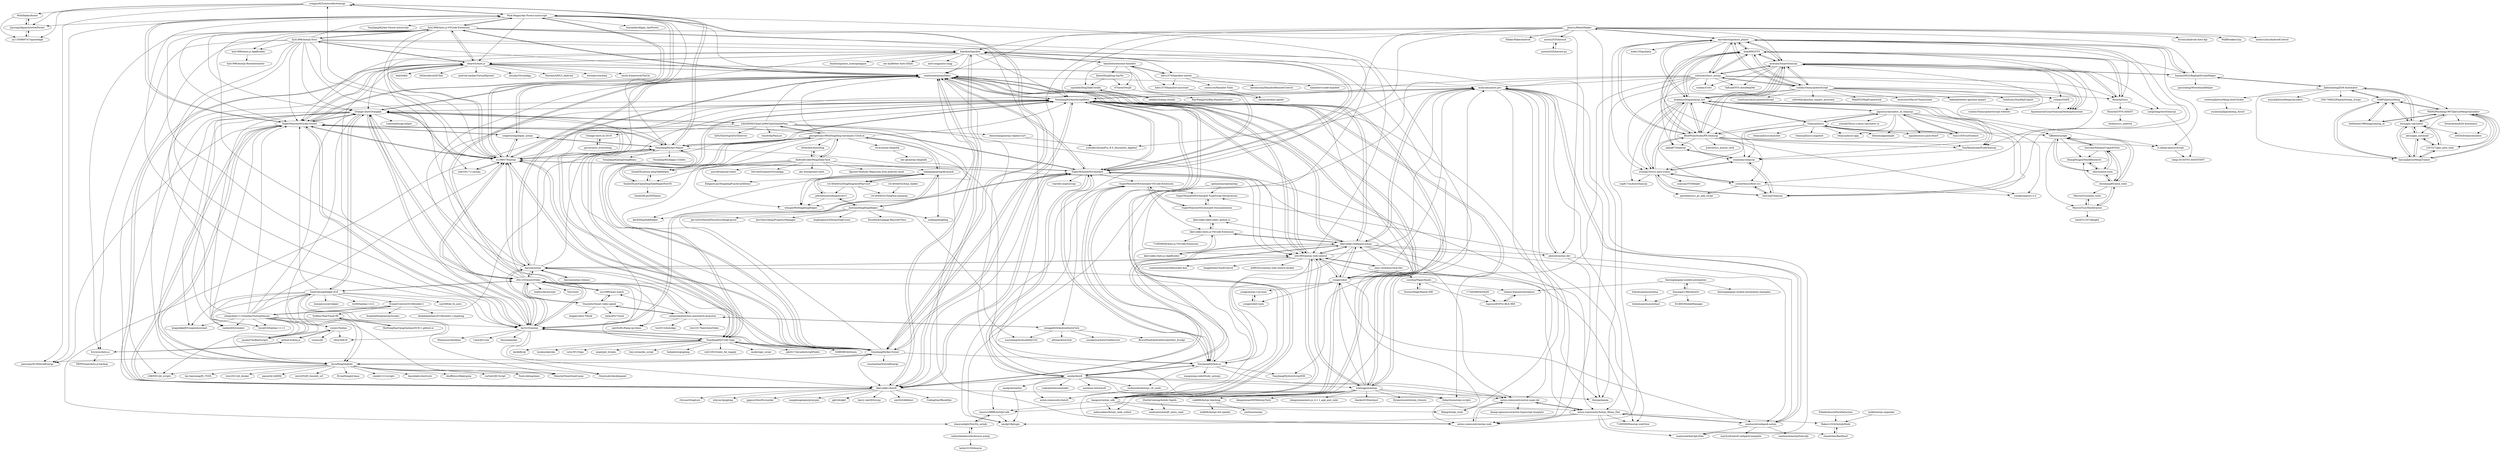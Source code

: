 digraph G {
"WithHades/forest" -> "Joysing/AlipayAutoGetForest"
"WithHades/forest" -> "yy1193889747/xposedapk"
"YJBeetle/unnpk" -> "binronn/NeteaseUnpackTools"
"YJBeetle/unnpk" -> "zhouhang95/neox_tools"
"YJBeetle/unnpk" -> "xforce/neox-tools"
"YJBeetle/unnpk" -> "ZhangFengze/NeoXResearch"
"YJBeetle/unnpk" -> "MarcosVLl2/NeoXtractor"
"hyb1996/AutoJs-Docs" -> "hyb1996/Auto.js-VSCode-Extension"
"hyb1996/AutoJs-Docs" -> "clearw5/Auto.js"
"hyb1996/AutoJs-Docs" -> "snailuncle/autojsDemo"
"hyb1996/AutoJs-Docs" -> "SuperMonster003/Ant-Forest"
"hyb1996/AutoJs-Docs" -> "hyb1996/Auto.js-ApkBuilder"
"hyb1996/AutoJs-Docs" -> "Orange-shirt/OrangeJs"
"hyb1996/AutoJs-Docs" -> "bjc5233/autojs"
"hyb1996/AutoJs-Docs" -> "e1399579/autojs"
"hyb1996/AutoJs-Docs" -> "zrk1993/autojs-web-control"
"hyb1996/AutoJs-Docs" -> "kkevsekk1/AutoX"
"hyb1996/AutoJs-Docs" -> "Ericwyn/Auto.js"
"hyb1996/AutoJs-Docs" -> "start201711/autojs"
"hyb1996/AutoJs-Docs" -> "JavisPeng/taojinbi"
"hyb1996/AutoJs-Docs" -> "Nick-Hopps/Ant-Forest-autoscript"
"hyb1996/AutoJs-Docs" -> "hamibot/hamibot"
"1414044032/DingDingAutoPlayCard" -> "chenqingspring/dd-punch"
"1414044032/DingDingAutoPlayCard" -> "pMotato/autodingserverv1"
"1414044032/DingDingAutoPlayCard" -> "whisper90/DingDingHelper"
"1414044032/DingDingAutoPlayCard" -> "1414044032/TengXun-jianquan"
"anywhere2go/auto_player" -> "lisai9093/YYS"
"anywhere2go/auto_player" -> "aicezam/SmartOnmyoji"
"anywhere2go/auto_player" -> "AcademicDog/onmyoji_bot"
"anywhere2go/auto_player" -> "BluePlumStudio/FK-Onmyoji"
"anywhere2go/auto_player" -> "hanmin0822/RaphaelScriptHelper"
"anywhere2go/auto_player" -> "ystyle/tensorflow-yys"
"anywhere2go/auto_player" -> "RicardaY/yys"
"anywhere2go/auto_player" -> "zzliux/assttyys_autojs"
"anywhere2go/auto_player" -> "Jinnrry/RobotHelper"
"anywhere2go/auto_player" -> "xwang233/yys-auto-yuhun"
"anywhere2go/auto_player" -> "luoy2/pyOnmyoji"
"anywhere2go/auto_player" -> "runhey/OnmyojiAutoScript"
"anywhere2go/auto_player" -> "bode135/pydamo" ["e"=1]
"anywhere2go/auto_player" -> "li-zheng-hao/yysScript"
"anywhere2go/auto_player" -> "TinyHandsome/FxxkOnmyoji"
"e1399579/autojs" -> "Nick-Hopps/Ant-Forest-autoscript"
"e1399579/autojs" -> "bjc5233/autojs"
"e1399579/autojs" -> "SuperMonster003/Ant-Forest"
"e1399579/autojs" -> "TonyJiangWJ/Ant-Forest"
"e1399579/autojs" -> "snailuncle/autojsDemo"
"e1399579/autojs" -> "start201711/autojs"
"e1399579/autojs" -> "Orange-shirt/OrangeJs"
"e1399579/autojs" -> "TonyJiangWJ/Unify-Sign"
"e1399579/autojs" -> "TonyJiangWJ/Ant-Manor"
"e1399579/autojs" -> "clearw5/Auto.js"
"e1399579/autojs" -> "SuperMonster003/AutoJs6"
"e1399579/autojs" -> "TonyJiangWJ/AutoScriptBase"
"e1399579/autojs" -> "congwulong/alipay_autojs"
"e1399579/autojs" -> "zrk1993/autojs-web-control"
"e1399579/autojs" -> "yongjun925/autocollectenergy"
"Nick-Hopps/Ant-Forest-autoscript" -> "e1399579/autojs"
"Nick-Hopps/Ant-Forest-autoscript" -> "SuperMonster003/Ant-Forest"
"Nick-Hopps/Ant-Forest-autoscript" -> "TonyJiangWJ/Ant-Forest"
"Nick-Hopps/Ant-Forest-autoscript" -> "congwulong/alipay_autojs"
"Nick-Hopps/Ant-Forest-autoscript" -> "TonyJiangWJ/Ant-Forest-autoscript"
"Nick-Hopps/Ant-Forest-autoscript" -> "yongjun925/autocollectenergy"
"Nick-Hopps/Ant-Forest-autoscript" -> "snailuncle/autojsDemo"
"Nick-Hopps/Ant-Forest-autoscript" -> "pansong291/XQuickEnergy" ["e"=1]
"Nick-Hopps/Ant-Forest-autoscript" -> "hyb1996/Auto.js-VSCode-Extension"
"Nick-Hopps/Ant-Forest-autoscript" -> "bjc5233/autojs"
"Nick-Hopps/Ant-Forest-autoscript" -> "clearw5/Auto.js"
"Nick-Hopps/Ant-Forest-autoscript" -> "TonyJiangWJ/Ant-Manor"
"Nick-Hopps/Ant-Forest-autoscript" -> "Joysing/AlipayAutoGetForest"
"Nick-Hopps/Ant-Forest-autoscript" -> "luoyanbei/Alipay_AntForest" ["e"=1]
"Nick-Hopps/Ant-Forest-autoscript" -> "kangour/autojs_sdk"
"yongjun925/autocollectenergy" -> "pansong291/XQuickEnergy" ["e"=1]
"yongjun925/autocollectenergy" -> "Joysing/AlipayAutoGetForest"
"yongjun925/autocollectenergy" -> "yy1193889747/xposedapk"
"yongjun925/autocollectenergy" -> "WithHades/forest"
"yongjun925/autocollectenergy" -> "Nick-Hopps/Ant-Forest-autoscript"
"yongjun925/autocollectenergy" -> "TonyJiangWJ/Ant-Manor"
"bjc5233/autojs" -> "e1399579/autojs"
"bjc5233/autojs" -> "bayson/autojs"
"bjc5233/autojs" -> "snailuncle/autojsDemo"
"bjc5233/autojs" -> "Orange-shirt/OrangeJs"
"bjc5233/autojs" -> "TonyJiangWJ/Unify-Sign"
"bjc5233/autojs" -> "SuperMonster003/Ant-Forest"
"bjc5233/autojs" -> "SuperMonster003/AutoJs6"
"bjc5233/autojs" -> "c0411034/autoVideo"
"bjc5233/autojs" -> "Wenmoux/checkbox" ["e"=1]
"bjc5233/autojs" -> "TonyJiangWJ/Ant-Forest"
"bjc5233/autojs" -> "clearw5/Auto.js"
"bjc5233/autojs" -> "CaoZ/JD-Coin" ["e"=1]
"bjc5233/autojs" -> "OreosLab/checkinpanel" ["e"=1]
"bjc5233/autojs" -> "kkevsekk1/AutoX"
"bjc5233/autojs" -> "binux/qiandao" ["e"=1]
"snailuncle/autojsDemo" -> "bjc5233/autojs"
"snailuncle/autojsDemo" -> "zrk1993/autojs-web-control"
"snailuncle/autojsDemo" -> "TonyJiangWJ/AutoScriptBase"
"snailuncle/autojsDemo" -> "e1399579/autojs"
"snailuncle/autojsDemo" -> "Orange-shirt/OrangeJs"
"snailuncle/autojsDemo" -> "SuperMonster003/AutoJs6"
"snailuncle/autojsDemo" -> "SuperMonster003/Ant-Forest"
"snailuncle/autojsDemo" -> "kangour/autojs_sdk"
"snailuncle/autojsDemo" -> "kkevsekk1/AutoX"
"snailuncle/autojsDemo" -> "kkevsekk1/webpack-autojs"
"snailuncle/autojsDemo" -> "clearw5/Auto.js"
"snailuncle/autojsDemo" -> "wiatingpub/autojs"
"snailuncle/autojsDemo" -> "hyb1996/Auto.js-VSCode-Extension"
"snailuncle/autojsDemo" -> "molysama/auto.pro"
"snailuncle/autojsDemo" -> "bayson/autojs"
"SuperMonster003/Ant-Forest" -> "TonyJiangWJ/Ant-Forest"
"SuperMonster003/Ant-Forest" -> "e1399579/autojs"
"SuperMonster003/Ant-Forest" -> "clearw5/Auto.js"
"SuperMonster003/Ant-Forest" -> "Nick-Hopps/Ant-Forest-autoscript"
"SuperMonster003/Ant-Forest" -> "Orange-shirt/OrangeJs"
"SuperMonster003/Ant-Forest" -> "snailuncle/autojsDemo"
"SuperMonster003/Ant-Forest" -> "pansong291/XQuickEnergy" ["e"=1]
"SuperMonster003/Ant-Forest" -> "JavisPeng/taojinbi"
"SuperMonster003/Ant-Forest" -> "SuperMonster003/AutoJs6"
"SuperMonster003/Ant-Forest" -> "hyue418/taobao-11-11" ["e"=1]
"SuperMonster003/Ant-Forest" -> "bjc5233/autojs"
"SuperMonster003/Ant-Forest" -> "TonyJiangWJ/Ant-Manor"
"SuperMonster003/Ant-Forest" -> "kkevsekk1/AutoX"
"SuperMonster003/Ant-Forest" -> "congwulong/alipay_autojs"
"SuperMonster003/Ant-Forest" -> "TonyJiangWJ/AutoScriptBase"
"congwulong/alipay_autojs" -> "Nick-Hopps/Ant-Forest-autoscript"
"congwulong/alipay_autojs" -> "TonyJiangWJ/Ant-Manor"
"congwulong/alipay_autojs" -> "SuperMonster003/Ant-Forest"
"congwulong/alipay_autojs" -> "e1399579/autojs"
"hyb1996/Auto.js-VSCode-Extension" -> "hyb1996/AutoJs-Docs"
"hyb1996/Auto.js-VSCode-Extension" -> "snailuncle/autojsDemo"
"hyb1996/Auto.js-VSCode-Extension" -> "clearw5/Auto.js"
"hyb1996/Auto.js-VSCode-Extension" -> "zrk1993/autojs-web-control"
"hyb1996/Auto.js-VSCode-Extension" -> "Ericwyn/Auto.js"
"hyb1996/Auto.js-VSCode-Extension" -> "pboymt/autojs-dev"
"hyb1996/Auto.js-VSCode-Extension" -> "Nick-Hopps/Ant-Forest-autoscript"
"hyb1996/Auto.js-VSCode-Extension" -> "hyb1996/Auto.js-ApkBuilder"
"hyb1996/Auto.js-VSCode-Extension" -> "e1399579/autojs"
"hyb1996/Auto.js-VSCode-Extension" -> "kangour/autojs_sdk"
"hyb1996/Auto.js-VSCode-Extension" -> "Orange-shirt/OrangeJs"
"hyb1996/Auto.js-VSCode-Extension" -> "bjc5233/autojs"
"hyb1996/Auto.js-VSCode-Extension" -> "SuperMonster003/Ant-Forest"
"hyb1996/Auto.js-VSCode-Extension" -> "bayson/autojs"
"hyb1996/Auto.js-VSCode-Extension" -> "c0411034/autoVideo"
"kangour/autojs_sdk" -> "zrk1993/autojs-web-control"
"kangour/autojs_sdk" -> "TonyJiangWJ/AutoScriptBase"
"kangour/autojs_sdk" -> "snailuncle/autojsDemo"
"kangour/autojs_sdk" -> "autox-community/Autojs_Rhino_Dex"
"kangour/autojs_sdk" -> "66pig/Autojs_tools"
"kangour/autojs_sdk" -> "aobocodoeo/Autojs_code_collect"
"kangour/autojs_sdk" -> "caohuimin/autoJS_news_read"
"kangour/autojs_sdk" -> "yooge/robot"
"kangour/autojs_sdk" -> "xiaorui16888/AutoJsCode"
"AcademicDog/onmyoji_bot" -> "BluePlumStudio/FK-Onmyoji"
"AcademicDog/onmyoji_bot" -> "anywhere2go/auto_player"
"AcademicDog/onmyoji_bot" -> "xwang233/yys-auto-yuhun"
"AcademicDog/onmyoji_bot" -> "aicezam/SmartOnmyoji"
"AcademicDog/onmyoji_bot" -> "sunarainy/onmyoji"
"AcademicDog/onmyoji_bot" -> "luoy2/pyOnmyoji"
"AcademicDog/onmyoji_bot" -> "ystyle/tensorflow-yys"
"AcademicDog/onmyoji_bot" -> "li-zheng-hao/yysScript"
"AcademicDog/onmyoji_bot" -> "OnmyojiX/yyx"
"AcademicDog/onmyoji_bot" -> "lisai9093/YYS"
"AcademicDog/onmyoji_bot" -> "alpha87/Onmyoji"
"AcademicDog/onmyoji_bot" -> "TinyHandsome/FxxkOnmyoji"
"AcademicDog/onmyoji_bot" -> "sundayong/yys-2.0"
"AcademicDog/onmyoji_bot" -> "jiajunsu/calculator_of_Onmyoji"
"AcademicDog/onmyoji_bot" -> "sup817ch/AutoOnmyoji"
"lozy219/TrustScience" -> "jiajunsu/calculator_of_Onmyoji"
"lozy219/TrustScience" -> "OnmyojiX/yyx"
"OnmyojiX/yyx" -> "jiajunsu/calculator_of_Onmyoji"
"OnmyojiX/yyx" -> "OnmyojiX/yyx-launcher"
"OnmyojiX/yyx" -> "AcademicDog/onmyoji_bot"
"OnmyojiX/yyx" -> "OnmyojiX/yyx-app"
"OnmyojiX/yyx" -> "thezion/appsample"
"OnmyojiX/yyx" -> "lozy219/TrustScience"
"OnmyojiX/yyx" -> "BluePlumStudio/FK-Onmyoji"
"OnmyojiX/yyx" -> "nguaduot/yys-pick-dwarf"
"OnmyojiX/yyx" -> "YJBeetle/unnpk"
"OnmyojiX/yyx" -> "xwang233/yys-auto-yuhun"
"OnmyojiX/yyx" -> "OnmyojiX/yyx-snapshot"
"OnmyojiX/yyx" -> "sunarainy/onmyoji"
"start201711/autojs" -> "e1399579/autojs"
"xwang233/yys-auto-yuhun" -> "sunarainy/onmyoji"
"xwang233/yys-auto-yuhun" -> "eprendre/yys_pc_ahk_script"
"xwang233/yys-auto-yuhun" -> "BluePlumStudio/FK-Onmyoji"
"xwang233/yys-auto-yuhun" -> "luoy2/pyOnmyoji"
"xwang233/yys-auto-yuhun" -> "nzaocan/YYSHelper"
"xwang233/yys-auto-yuhun" -> "AcademicDog/onmyoji_bot"
"xwang233/yys-auto-yuhun" -> "ystyle/tensorflow-yys"
"xwang233/yys-auto-yuhun" -> "sup817ch/AutoOnmyoji"
"zhouhang95/neox_tools" -> "MarcosVLl2/NeoXtractor"
"zhouhang95/neox_tools" -> "xforce/neox-tools"
"zhouhang95/neox_tools" -> "binronn/NeteaseUnpackTools"
"zhouhang95/neox_tools" -> "YJBeetle/unnpk"
"zhouhang95/neox_tools" -> "MarcosVLl2/neox_tools"
"zhouhang95/neox_tools" -> "ZhangFengze/NeoXResearch"
"jiajunsu/calculator_of_Onmyoji" -> "OnmyojiX/yyx"
"jiajunsu/calculator_of_Onmyoji" -> "yinxin630/yys-yuhun-calculator-ui" ["e"=1]
"jiajunsu/calculator_of_Onmyoji" -> "nguaduot/yys-pick-dwarf"
"jiajunsu/calculator_of_Onmyoji" -> "thezion/appsample"
"jiajunsu/calculator_of_Onmyoji" -> "lozy219/TrustScience"
"jiajunsu/calculator_of_Onmyoji" -> "luoy2/pyOnmyoji"
"jiajunsu/calculator_of_Onmyoji" -> "YJBeetle/unnpk"
"jiajunsu/calculator_of_Onmyoji" -> "sunarainy/onmyoji"
"jiajunsu/calculator_of_Onmyoji" -> "BluePlumStudio/FK-Onmyoji"
"jiajunsu/calculator_of_Onmyoji" -> "AcademicDog/onmyoji_bot"
"jiajunsu/calculator_of_Onmyoji" -> "OnmyojiX/yyx-app"
"pboymt/autojs-dev" -> "autox-community/autojs-web"
"pboymt/autojs-dev" -> "molysama/auto.pro"
"pboymt/autojs-dev" -> "snailuncle/webpack-autojs"
"pboymt/autojs-dev" -> "SuperMonster003/AutoJs6-TypeScript-Declarations"
"Joysing/AlipayAutoGetForest" -> "yy1193889747/xposedapk"
"Joysing/AlipayAutoGetForest" -> "WithHades/forest"
"sunarainy/onmyoji" -> "luoy2/pyOnmyoji"
"sunarainy/onmyoji" -> "xwang233/yys-auto-yuhun"
"sunarainy/onmyoji" -> "alpha87/Onmyoji"
"luoy2/pyOnmyoji" -> "sunarainy/onmyoji"
"luoy2/pyOnmyoji" -> "ystyle/tensorflow-yys"
"luoy2/pyOnmyoji" -> "xwang233/yys-auto-yuhun"
"1414044032/Sina_Spider" -> "1414044032/TengXun-jianquan"
"yy1193889747/xposedapk" -> "Joysing/AlipayAutoGetForest"
"cmlanche/jixieshou-autowatch-kuaishou" -> "Vincentlz/Small-video-speed"
"cmlanche/jixieshou-autowatch-kuaishou" -> "c0411034/autoVideo"
"cmlanche/jixieshou-autowatch-kuaishou" -> "syx1990/auto-watch"
"cmlanche/jixieshou-autowatch-kuaishou" -> "tzz2015/AutoApp"
"cmlanche/jixieshou-autowatch-kuaishou" -> "minggo620/AndroidAutoClick"
"cmlanche/jixieshou-autowatch-kuaishou" -> "love1017best/AutoVideo"
"cmlanche/jixieshou-autowatch-kuaishou" -> "spiritLHL/Hang-up-items" ["e"=1]
"kkevsekk1/AutoX" -> "SuperMonster003/AutoJs6"
"kkevsekk1/AutoX" -> "clearw5/Auto.js"
"kkevsekk1/AutoX" -> "hamibot/hamibot"
"kkevsekk1/AutoX" -> "firerpa/lamda" ["e"=1]
"kkevsekk1/AutoX" -> "snailuncle/autojsDemo"
"kkevsekk1/AutoX" -> "kkevsekk1/webpack-autojs"
"kkevsekk1/AutoX" -> "whyour/qinglong" ["e"=1]
"kkevsekk1/AutoX" -> "pppscn/SmsForwarder" ["e"=1]
"kkevsekk1/AutoX" -> "wanghongenpin/proxypin" ["e"=1]
"kkevsekk1/AutoX" -> "gkd-kit/gkd" ["e"=1]
"kkevsekk1/AutoX" -> "barry-ran/QtScrcpy" ["e"=1]
"kkevsekk1/AutoX" -> "sml2h3/ddddocr" ["e"=1]
"kkevsekk1/AutoX" -> "CodingGay/BlackDex" ["e"=1]
"kkevsekk1/AutoX" -> "r0ysue/r0capture" ["e"=1]
"kkevsekk1/AutoX" -> "SuperMonster003/Ant-Forest"
"Jinnrry/RobotHelper" -> "austin2035/hermit"
"Jinnrry/RobotHelper" -> "anywhere2go/auto_player"
"Jinnrry/RobotHelper" -> "TonyJiangWJ/AutoScriptBase"
"Jinnrry/RobotHelper" -> "hanmin0822/RaphaelScriptHelper"
"Jinnrry/RobotHelper" -> "aicezam/SmartOnmyoji"
"Jinnrry/RobotHelper" -> "Krosxx/Android-Auto-Api" ["e"=1]
"Jinnrry/RobotHelper" -> "hamibot/hamibot"
"Jinnrry/RobotHelper" -> "firerpa/lamda" ["e"=1]
"Jinnrry/RobotHelper" -> "SuperMonster003/AutoJs6"
"Jinnrry/RobotHelper" -> "snailuncle/autojsDemo"
"Jinnrry/RobotHelper" -> "kkevsekk1/AutoX"
"Jinnrry/RobotHelper" -> "WallBreaker2/op" ["e"=1]
"Jinnrry/RobotHelper" -> "imharryzhu/AndroidControl" ["e"=1]
"Jinnrry/RobotHelper" -> "minggo620/AndroidAutoClick"
"Jinnrry/RobotHelper" -> "Efaker/FakerAndroid" ["e"=1]
"ErazerControl/2019double11" -> "dadadadashan/2019double11-jingdong"
"ErazerControl/2019double11" -> "forgetallthing/autojsScripts"
"ErazerControl/2019double11" -> "SoMessThat/Tmall-99"
"ErazerControl/2019double11" -> "sleepybear1113/taobaoVisitingVenues"
"ZainCheung/helper-618" -> "zarkin404/sweater" ["e"=1]
"ZainCheung/helper-618" -> "hyue418/taobao-11-11" ["e"=1]
"ZainCheung/helper-618" -> "Orange-shirt/OrangeJs"
"ZainCheung/helper-618" -> "krapnikkk/JDCouponAssistant" ["e"=1]
"ZainCheung/helper-618" -> "MonsterNone/tmall-miao" ["e"=1]
"ZainCheung/helper-618" -> "czj2369/jd_tb_auto" ["e"=1]
"ZainCheung/helper-618" -> "liuxiaoyucc/jd-helper" ["e"=1]
"ZainCheung/helper-618" -> "jayeew/TaoBaoScripts" ["e"=1]
"ZainCheung/helper-618" -> "SuperMonster003/Ant-Forest"
"ZainCheung/helper-618" -> "c0411034/autoVideo"
"ZainCheung/helper-618" -> "JavisPeng/taojinbi"
"ZainCheung/helper-618" -> "z0ow/tb618"
"ZainCheung/helper-618" -> "bjc5233/autojs"
"ZainCheung/helper-618" -> "try90/taobao-1212" ["e"=1]
"ZainCheung/helper-618" -> "ErazerControl/2019double11"
"TonyJiangWJ/Ant-Forest" -> "TonyJiangWJ/Ant-Manor"
"TonyJiangWJ/Ant-Forest" -> "SuperMonster003/Ant-Forest"
"TonyJiangWJ/Ant-Forest" -> "TonyJiangWJ/Unify-Sign"
"TonyJiangWJ/Ant-Forest" -> "TonyJiangWJ/AutoScriptBase"
"TonyJiangWJ/Ant-Forest" -> "e1399579/autojs"
"TonyJiangWJ/Ant-Forest" -> "Nick-Hopps/Ant-Forest-autoscript"
"TonyJiangWJ/Ant-Forest" -> "JavisPeng/taojinbi"
"TonyJiangWJ/Ant-Forest" -> "SuperMonster003/AutoJs6"
"TonyJiangWJ/Ant-Forest" -> "pansong291/XQuickEnergy" ["e"=1]
"TonyJiangWJ/Ant-Forest" -> "TonyJiangWJ/Auto.js"
"TonyJiangWJ/Ant-Forest" -> "bjc5233/autojs"
"TonyJiangWJ/Ant-Forest" -> "Orange-shirt/OrangeJs"
"TonyJiangWJ/Ant-Forest" -> "snailuncle/autojsDemo"
"TonyJiangWJ/Ant-Forest" -> "kkevsekk1/AutoX"
"TonyJiangWJ/Ant-Forest" -> "constanline/XQuickEnergy" ["e"=1]
"georgehuan1994/DingDing-Automatic-Clock-in" -> "AndroidCoderPeng/DailyTask"
"georgehuan1994/DingDing-Automatic-Clock-in" -> "SmileZXLee/uni-dingTalkHelper"
"georgehuan1994/DingDing-Automatic-Clock-in" -> "SmileZXLee/OpenDingTalkHelperForiOS"
"georgehuan1994/DingDing-Automatic-Clock-in" -> "rxrw/autojs-dingtalk"
"georgehuan1994/DingDing-Automatic-Clock-in" -> "chenqingspring/dd-punch"
"georgehuan1994/DingDing-Automatic-Clock-in" -> "littleclaw/AutoDing"
"georgehuan1994/DingDing-Automatic-Clock-in" -> "L8426936/CleanUpWeChatZombieFans"
"georgehuan1994/DingDing-Automatic-Clock-in" -> "TonyJiangWJ/Ant-Manor"
"georgehuan1994/DingDing-Automatic-Clock-in" -> "TonyJiangWJ/AutoScriptBase"
"georgehuan1994/DingDing-Automatic-Clock-in" -> "TonyJiangWJ/Ant-Forest"
"georgehuan1994/DingDing-Automatic-Clock-in" -> "Orange-shirt/OrangeJs"
"georgehuan1994/DingDing-Automatic-Clock-in" -> "whisper90/DingDingHelper"
"georgehuan1994/DingDing-Automatic-Clock-in" -> "snailuncle/autojsDemo"
"georgehuan1994/DingDing-Automatic-Clock-in" -> "1414044032/DingDingAutoPlayCard"
"georgehuan1994/DingDing-Automatic-Clock-in" -> "e1399579/autojs"
"SmileZXLee/OpenDingTalkHelperForiOS" -> "SmileZXLee/uni-dingTalkHelper"
"SmileZXLee/OpenDingTalkHelperForiOS" -> "georgehuan1994/DingDing-Automatic-Clock-in"
"SmileZXLee/OpenDingTalkHelperForiOS" -> "SmileZXLee/ZXTheme"
"AndroidCoderPeng/DailyTask" -> "georgehuan1994/DingDing-Automatic-Clock-in"
"AndroidCoderPeng/DailyTask" -> "littleclaw/AutoDing"
"AndroidCoderPeng/DailyTask" -> "SmileZXLee/uni-dingTalkHelper"
"AndroidCoderPeng/DailyTask" -> "SmileZXLee/OpenDingTalkHelperForiOS"
"AndroidCoderPeng/DailyTask" -> "chenqingspring/dd-punch"
"AndroidCoderPeng/DailyTask" -> "Xposed-Modules-Repo/com.fuck.android.rimet" ["e"=1]
"AndroidCoderPeng/DailyTask" -> "whisper90/DingDingHelper"
"AndroidCoderPeng/DailyTask" -> "anysoft/xposed-rimet" ["e"=1]
"AndroidCoderPeng/DailyTask" -> "ServenScorpion/VirtualApp" ["e"=1]
"AndroidCoderPeng/DailyTask" -> "ElegantLiar/DingdingPunchCardDemo"
"AndroidCoderPeng/DailyTask" -> "sky-wei/xposed-rimet" ["e"=1]
"bayson/autojs" -> "bayson/autojs-release"
"bayson/autojs" -> "bjc5233/autojs"
"bayson/autojs" -> "snailuncle/autojsDemo"
"bayson/autojs" -> "zrk1993/autojs-web-control"
"bayson/autojs" -> "Orange-shirt/OrangeJs"
"bayson/autojs" -> "TonyJiangWJ/AutoScriptBase"
"bayson/autojs" -> "molysama/auto.pro"
"bayson/autojs" -> "kangour/autojs_sdk"
"bayson/autojs" -> "TonyJiangWJ/Unify-Sign"
"bayson/autojs" -> "e1399579/autojs"
"bayson/autojs" -> "TonyJiangWJ/Ant-Forest"
"bayson/autojs" -> "c0411034/autoVideo"
"molysama/auto.pro" -> "snailuncle/webpack-autojs"
"molysama/auto.pro" -> "autox-community/autox-super-kit"
"molysama/auto.pro" -> "snailuncle/batchJs2Dex"
"molysama/auto.pro" -> "kkevsekk1/webpack-autojs"
"molysama/auto.pro" -> "autox-community/Autojs_Rhino_Dex"
"molysama/auto.pro" -> "yuboabc/AutojsPro_8.0_Document_Append"
"molysama/auto.pro" -> "autox-community/autojs-web"
"molysama/auto.pro" -> "TonyJiangWJ/AutoScriptBase"
"molysama/auto.pro" -> "710850609/autojs-webView"
"molysama/auto.pro" -> "pboymt/autojs-dev"
"autox-community/autojs-web" -> "autox-community/autox-super-kit"
"sleepybear1113/taobaoVisitingVenues" -> "clearw5/Auto.js"
"sleepybear1113/taobaoVisitingVenues" -> "zarkin404/sweater" ["e"=1]
"sleepybear1113/taobaoVisitingVenues" -> "hyue418/taobao-11-11" ["e"=1]
"sleepybear1113/taobaoVisitingVenues" -> "ErazerControl/2019double11"
"sleepybear1113/taobaoVisitingVenues" -> "Orange-shirt/OrangeJs"
"sleepybear1113/taobaoVisitingVenues" -> "ZainCheung/helper-618"
"sleepybear1113/taobaoVisitingVenues" -> "MonsterNone/tmall-miao" ["e"=1]
"sleepybear1113/taobaoVisitingVenues" -> "jayeew/TaoBaoScripts" ["e"=1]
"sleepybear1113/taobaoVisitingVenues" -> "bjc5233/autojs"
"sleepybear1113/taobaoVisitingVenues" -> "SuperMonster003/Ant-Forest"
"sleepybear1113/taobaoVisitingVenues" -> "krapnikkk/JDCouponAssistant" ["e"=1]
"sleepybear1113/taobaoVisitingVenues" -> "e1399579/autojs"
"sleepybear1113/taobaoVisitingVenues" -> "roceys/Taobao"
"sleepybear1113/taobaoVisitingVenues" -> "JavisPeng/taojinbi"
"sleepybear1113/taobaoVisitingVenues" -> "LXK9301/jd_scripts" ["e"=1]
"TonyJiangWJ/Ant-Manor" -> "TonyJiangWJ/Ant-Forest"
"TonyJiangWJ/Ant-Manor" -> "TonyJiangWJ/Unify-Sign"
"TonyJiangWJ/Ant-Manor" -> "congwulong/alipay_autojs"
"TonyJiangWJ/Ant-Manor" -> "TonyJiangWJ/AutoScriptBase"
"TonyJiangWJ/Ant-Manor" -> "e1399579/autojs"
"TonyJiangWJ/Ant-Manor" -> "SuperMonster003/Ant-Forest"
"TonyJiangWJ/Ant-Manor" -> "TonyJiangWJ/JingDongBeans"
"TonyJiangWJ/Ant-Manor" -> "JavisPeng/taojinbi"
"TonyJiangWJ/Ant-Manor" -> "TonyJiangWJ/Auto.js"
"TonyJiangWJ/Ant-Manor" -> "TonyJiangWJ/Alipay-Credits"
"TonyJiangWJ/Ant-Manor" -> "yongjun925/autocollectenergy"
"TonyJiangWJ/Ant-Manor" -> "Orange-shirt/OrangeJs"
"kkevsekk1/webpack-autojs" -> "molysama/auto.pro"
"kkevsekk1/webpack-autojs" -> "kkevsekk1/Auto.js-VSCode-Extension"
"kkevsekk1/webpack-autojs" -> "snailuncle/webpack-autojs"
"kkevsekk1/webpack-autojs" -> "kkevsekk1/AutoX"
"kkevsekk1/webpack-autojs" -> "snailuncle/autojsDemo"
"kkevsekk1/webpack-autojs" -> "zrk1993/autojs-web-control"
"kkevsekk1/webpack-autojs" -> "yooge/robot"
"kkevsekk1/webpack-autojs" -> "autox-community/autox-super-kit"
"kkevsekk1/webpack-autojs" -> "TonyJiangWJ/AutoScriptBase"
"kkevsekk1/webpack-autojs" -> "pboymt/autojs-dev"
"kkevsekk1/webpack-autojs" -> "aiselp/AutoX"
"kkevsekk1/webpack-autojs" -> "autox-community/Autojs_Rhino_Dex"
"kkevsekk1/webpack-autojs" -> "kkevsekk1/kkevsekk1.github.io"
"kkevsekk1/webpack-autojs" -> "kkevsekk1/Auto.js-ApkBuilder"
"kkevsekk1/webpack-autojs" -> "TonyJiangWJ/Auto.js"
"c0411034/autoVideo" -> "Vincentlz/Small-video-speed"
"c0411034/autoVideo" -> "cmlanche/jixieshou-autowatch-kuaishou"
"c0411034/autoVideo" -> "syx1990/auto-watch"
"c0411034/autoVideo" -> "Orange-shirt/OrangeJs"
"c0411034/autoVideo" -> "bjc5233/autojs"
"c0411034/autoVideo" -> "snailuncle/autojsDemo"
"c0411034/autoVideo" -> "spiritLHL/Hang-up-items" ["e"=1]
"c0411034/autoVideo" -> "TonyJiangWJ/AutoScriptBase"
"c0411034/autoVideo" -> "TonyJiangWJ/Unify-Sign"
"c0411034/autoVideo" -> "e1399579/autojs"
"c0411034/autoVideo" -> "leafxcy/JavaScript" ["e"=1]
"c0411034/autoVideo" -> "ZainCheung/helper-618"
"c0411034/autoVideo" -> "kangour/autojs_sdk"
"c0411034/autoVideo" -> "bayson/autojs"
"c0411034/autoVideo" -> "Yiov/wool" ["e"=1]
"zrk1993/autojs-web-control" -> "TonyJiangWJ/AutoScriptBase"
"zrk1993/autojs-web-control" -> "snailuncle/autojsDemo"
"zrk1993/autojs-web-control" -> "kangour/autojs_sdk"
"zrk1993/autojs-web-control" -> "yooge/robot"
"zrk1993/autojs-web-control" -> "molysama/auto.pro"
"zrk1993/autojs-web-control" -> "snailuncle/autojsWebsocket-koa"
"zrk1993/autojs-web-control" -> "langgithub/CloudControl" ["e"=1]
"zrk1993/autojs-web-control" -> "kkevsekk1/webpack-autojs"
"zrk1993/autojs-web-control" -> "autox-community/Autojs_Rhino_Dex"
"zrk1993/autojs-web-control" -> "at89s52rc/autojs-web-control-docker"
"zrk1993/autojs-web-control" -> "wiatingpub/autojs"
"zrk1993/autojs-web-control" -> "710850609/autojs-webView"
"zrk1993/autojs-web-control" -> "easy-click/easyclick-libs"
"zrk1993/autojs-web-control" -> "bayson/autojs"
"zrk1993/autojs-web-control" -> "autox-community/autojs-web"
"kkevsekk1/kkevsekk1.github.io" -> "kkevsekk1/Auto.js-VSCode-Extension"
"BluePlumStudio/FK-Onmyoji" -> "AcademicDog/onmyoji_bot"
"BluePlumStudio/FK-Onmyoji" -> "xwang233/yys-auto-yuhun"
"BluePlumStudio/FK-Onmyoji" -> "aicezam/SmartOnmyoji"
"BluePlumStudio/FK-Onmyoji" -> "anywhere2go/auto_player"
"BluePlumStudio/FK-Onmyoji" -> "alpha87/Onmyoji"
"BluePlumStudio/FK-Onmyoji" -> "li-zheng-hao/yysScript"
"BluePlumStudio/FK-Onmyoji" -> "sundayong/yys-2.0"
"BluePlumStudio/FK-Onmyoji" -> "sunarainy/onmyoji"
"BluePlumStudio/FK-Onmyoji" -> "ystyle/tensorflow-yys"
"BluePlumStudio/FK-Onmyoji" -> "TinyHandsome/FxxkOnmyoji"
"BluePlumStudio/FK-Onmyoji" -> "lyhlyhl/yys_mouse_click"
"BluePlumStudio/FK-Onmyoji" -> "lisai9093/YYS"
"syx1990/auto-watch" -> "Vincentlz/Small-video-speed"
"syx1990/auto-watch" -> "c0411034/autoVideo"
"xforce/neox-tools" -> "ZhangFengze/NeoXResearch"
"xforce/neox-tools" -> "zhouhang95/neox_tools"
"xforce/neox-tools" -> "binronn/NeteaseUnpackTools"
"xforce/neox-tools" -> "YJBeetle/unnpk"
"SQRPI/JiaGuoMeng" -> "WANGPeisheng1997/JiaGuoMengCalculator"
"SQRPI/JiaGuoMeng" -> "hellobond1989/jiaguomeng_ol"
"SQRPI/JiaGuoMeng" -> "lintx/jgm-calculator"
"SQRPI/JiaGuoMeng" -> "liasica/JiaGuoMengTrainer"
"SQRPI/JiaGuoMeng" -> "Jiahonzheng/JGM-Automator"
"Jiahonzheng/JGM-Automator" -> "euyuil/JiaGuoMengCalculator"
"Jiahonzheng/JGM-Automator" -> "lintx/jgm-calculator"
"Jiahonzheng/JGM-Automator" -> "liasica/JiaGuoMengTrainer"
"Jiahonzheng/JGM-Automator" -> "SQRPI/JiaGuoMeng"
"Jiahonzheng/JGM-Automator" -> "WANGPeisheng1997/JiaGuoMengCalculator"
"Jiahonzheng/JGM-Automator" -> "woshica/JiaGuoMeng-AutoClicker"
"Jiahonzheng/JGM-Automator" -> "hanmin0822/RaphaelScriptHelper"
"Jiahonzheng/JGM-Automator" -> "1061700625/FamilyDream_Script"
"liasica/JiaGuoMengTrainer" -> "WANGPeisheng1997/JiaGuoMengCalculator"
"liasica/JiaGuoMengTrainer" -> "lintx/jgm-calculator"
"liasica/JiaGuoMengTrainer" -> "LSC527/jgm_auto_load"
"liasica/JiaGuoMengTrainer" -> "aersi/jgm_autoload"
"liasica/JiaGuoMengTrainer" -> "SQRPI/JiaGuoMeng"
"WANGPeisheng1997/JiaGuoMengCalculator" -> "SQRPI/JiaGuoMeng"
"WANGPeisheng1997/JiaGuoMengCalculator" -> "liasica/JiaGuoMengTrainer"
"WANGPeisheng1997/JiaGuoMengCalculator" -> "lintx/jgm-calculator"
"WANGPeisheng1997/JiaGuoMengCalculator" -> "hellobond1989/jiaguomeng_ol"
"WANGPeisheng1997/JiaGuoMengCalculator" -> "zz920/dreamsimulator"
"WANGPeisheng1997/JiaGuoMengCalculator" -> "LSC527/jgm_auto_load"
"WANGPeisheng1997/JiaGuoMengCalculator" -> "aersi/jgm_autoload"
"WANGPeisheng1997/JiaGuoMengCalculator" -> "Dwayneten/JGM-Automator"
"lintx/jgm-calculator" -> "WANGPeisheng1997/JiaGuoMengCalculator"
"lintx/jgm-calculator" -> "liasica/JiaGuoMengTrainer"
"lintx/jgm-calculator" -> "LSC527/jgm_auto_load"
"lintx/jgm-calculator" -> "SQRPI/JiaGuoMeng"
"lintx/jgm-calculator" -> "aersi/jgm_autoload"
"lintx/jgm-calculator" -> "Jiahonzheng/JGM-Automator"
"lintx/jgm-calculator" -> "zz920/dreamsimulator"
"aersi/jgm_autoload" -> "LSC527/jgm_auto_load"
"aersi/jgm_autoload" -> "liasica/JiaGuoMengTrainer"
"aersi/jgm_autoload" -> "lintx/jgm-calculator"
"easy-click/easyclick-libs" -> "zrk1993/autojs-web-control"
"easy-click/easyclick-libs" -> "cocotop/MagicHands"
"easy-click/easyclick-libs" -> "yooge/robot"
"easy-click/easyclick-libs" -> "molysama/auto.pro"
"easy-click/easyclick-libs" -> "kkevsekk1/webpack-autojs"
"L8426936/CleanUpWeChatZombieFans" -> "Orange-shirt/OrangeJs"
"L8426936/CleanUpWeChatZombieFans" -> "QiYuTechOrg/QiYuTkServer" ["e"=1]
"L8426936/CleanUpWeChatZombieFans" -> "zrk1993/autojs-web-control"
"L8426936/CleanUpWeChatZombieFans" -> "TonyJiangWJ/AutoScriptBase"
"L8426936/CleanUpWeChatZombieFans" -> "demoshang/autojs-replace-inrt"
"L8426936/CleanUpWeChatZombieFans" -> "zhaoyuelight/DouYin_autoJs"
"L8426936/CleanUpWeChatZombieFans" -> "autox-community/autojs-web"
"L8426936/CleanUpWeChatZombieFans" -> "teardr0p/PanList" ["e"=1]
"L8426936/CleanUpWeChatZombieFans" -> "Orange-shirt/-Js-2019-"
"L8426936/CleanUpWeChatZombieFans" -> "georgehuan1994/DingDing-Automatic-Clock-in"
"L8426936/CleanUpWeChatZombieFans" -> "snailuncle/autojsDemo"
"Orange-shirt/OrangeJs" -> "SuperMonster003/Ant-Forest"
"Orange-shirt/OrangeJs" -> "snailuncle/autojsDemo"
"Orange-shirt/OrangeJs" -> "bjc5233/autojs"
"Orange-shirt/OrangeJs" -> "e1399579/autojs"
"Orange-shirt/OrangeJs" -> "TonyJiangWJ/AutoScriptBase"
"Orange-shirt/OrangeJs" -> "zarkin404/sweater" ["e"=1]
"Orange-shirt/OrangeJs" -> "L8426936/CleanUpWeChatZombieFans"
"Orange-shirt/OrangeJs" -> "ZainCheung/helper-618"
"Orange-shirt/OrangeJs" -> "c0411034/autoVideo"
"Orange-shirt/OrangeJs" -> "LXK9301/jd_scripts" ["e"=1]
"Orange-shirt/OrangeJs" -> "jayeew/TaoBaoScripts" ["e"=1]
"Orange-shirt/OrangeJs" -> "hyue418/taobao-11-11" ["e"=1]
"Orange-shirt/OrangeJs" -> "ivanwhaf/xxqg-helper" ["e"=1]
"Orange-shirt/OrangeJs" -> "krapnikkk/JDCouponAssistant" ["e"=1]
"Orange-shirt/OrangeJs" -> "JavisPeng/taojinbi"
"TonyJiangWJ/AutoScriptBase" -> "zrk1993/autojs-web-control"
"TonyJiangWJ/AutoScriptBase" -> "TonyJiangWJ/Unify-Sign"
"TonyJiangWJ/AutoScriptBase" -> "TonyJiangWJ/Ant-Forest"
"TonyJiangWJ/AutoScriptBase" -> "kangour/autojs_sdk"
"TonyJiangWJ/AutoScriptBase" -> "snailuncle/autojsDemo"
"TonyJiangWJ/AutoScriptBase" -> "molysama/auto.pro"
"TonyJiangWJ/AutoScriptBase" -> "TonyJiangWJ/Ant-Manor"
"TonyJiangWJ/AutoScriptBase" -> "Orange-shirt/OrangeJs"
"TonyJiangWJ/AutoScriptBase" -> "TonyJiangWJ/Auto.js"
"TonyJiangWJ/AutoScriptBase" -> "yooge/robot"
"TonyJiangWJ/AutoScriptBase" -> "kkevsekk1/webpack-autojs"
"TonyJiangWJ/AutoScriptBase" -> "SuperMonster003/AutoJs6"
"TonyJiangWJ/AutoScriptBase" -> "wiatingpub/autojs"
"TonyJiangWJ/AutoScriptBase" -> "TonyJiangWJ/AutoScriptWB"
"TonyJiangWJ/AutoScriptBase" -> "66pig/Autojs_tools"
"lisai9093/YYS" -> "anywhere2go/auto_player"
"lisai9093/YYS" -> "aicezam/SmartOnmyoji"
"lisai9093/YYS" -> "RicardaY/yys"
"lisai9093/YYS" -> "AcademicDog/onmyoji_bot"
"lisai9093/YYS" -> "BluePlumStudio/FK-Onmyoji"
"lisai9093/YYS" -> "zzliux/assttyys_autojs"
"lisai9093/YYS" -> "TinyHandsome/FxxkOnmyoji"
"lisai9093/YYS" -> "runhey/OnmyojiAutoScript"
"lisai9093/YYS" -> "AquamarineCyan/OnmyojiDesktopAssistant"
"lisai9093/YYS" -> "alpha87/Onmyoji"
"lisai9093/YYS" -> "hanmin0822/RaphaelScriptHelper"
"demoshang/autojs-replace-inrt" -> "yuboabc/AutojsPro_8.0_Document_Append"
"autox-community/Autojs_Rhino_Dex" -> "autox-community/autox-super-kit"
"autox-community/Autojs_Rhino_Dex" -> "snailuncle/webpack-autojs"
"autox-community/Autojs_Rhino_Dex" -> "710850609/autojs-webView"
"autox-community/Autojs_Rhino_Dex" -> "chaodchen/BanHua3"
"autox-community/Autojs_Rhino_Dex" -> "autox-community/autojs-web"
"autox-community/Autojs_Rhino_Dex" -> "aiselp/v8plugin"
"autox-community/Autojs_Rhino_Dex" -> "Rakers1024/AutoJsHook"
"autox-community/Autojs_Rhino_Dex" -> "snailuncle/batchJs2Dex"
"binronn/NeteaseUnpackTools" -> "YJBeetle/unnpk"
"binronn/NeteaseUnpackTools" -> "zhouhang95/neox_tools"
"binronn/NeteaseUnpackTools" -> "xforce/neox-tools"
"binronn/NeteaseUnpackTools" -> "ZhangFengze/NeoXResearch"
"hellobond1989/jiaguomeng_ol" -> "WANGPeisheng1997/JiaGuoMengCalculator"
"hellobond1989/jiaguomeng_ol" -> "SQRPI/JiaGuoMeng"
"ZhuGeComing/AutoJs-SignIn" -> "caohuimin/autoJS_news_read"
"snailuncle/webpack-autojs" -> "snailuncle/batchJs2Dex"
"snailuncle/webpack-autojs" -> "molysama/auto.pro"
"snailuncle/webpack-autojs" -> "wanZzz6/autoX-webpack-template"
"snailuncle/webpack-autojs" -> "autox-community/Autojs_Rhino_Dex"
"snailuncle/webpack-autojs" -> "snailuncle/autojsNativeJs"
"LSC527/jgm_auto_load" -> "aersi/jgm_autoload"
"LSC527/jgm_auto_load" -> "lintx/jgm-calculator"
"LSC527/jgm_auto_load" -> "liasica/JiaGuoMengTrainer"
"LSC527/jgm_auto_load" -> "WANGPeisheng1997/JiaGuoMengCalculator"
"Rakers1024/AutoJsHook" -> "chaodchen/BanHua3"
"Fofade/douyinFaceDetection" -> "Rakers1024/AutoJsHook"
"TonyJiangWJ/Auto.js" -> "wangwang-code/Study_autoxjs" ["e"=1]
"TonyJiangWJ/Auto.js" -> "TonyJiangWJ/AutoScriptBase"
"imlk0/autojs-unpacker" -> "Rakers1024/AutoJsHook"
"li-zheng-hao/yysScript" -> "liang-2018/YYS-ASSISTANT"
"zhaoyuelight/DouYin_autoJs" -> "xiaorui16888/AutoJsCode"
"zhaoyuelight/DouYin_autoJs" -> "unlimitbladeworks/douyin-autojs"
"xsk666/Autojs-teaching" -> "justhson/autojs"
"xsk666/Autojs-teaching" -> "xsk666/Autojs-hot-update"
"github-h/Auto.js" -> "Ericwyn/Auto.js"
"github-h/Auto.js" -> "roceys/Taobao"
"kkevsekk1/Auto.js-VSCode-Extension" -> "kkevsekk1/Auto.js-ApkBuilder"
"kkevsekk1/Auto.js-VSCode-Extension" -> "kkevsekk1/kkevsekk1.github.io"
"kkevsekk1/Auto.js-VSCode-Extension" -> "kkevsekk1/webpack-autojs"
"kkevsekk1/Auto.js-VSCode-Extension" -> "710850609/Auto.js-VSCode-Extension"
"Ericwyn/Auto.js" -> "github-h/Auto.js"
"Ericwyn/Auto.js" -> "NEPDream/Auto.js-backup"
"woshica/JiaGuoMeng-AutoClicker" -> "yusanshi/Jiaguomeng_Assist"
"LengGeng/AutoOnmyoji" -> "liang-2018/YYS-ASSISTANT"
"bayson/autojs-release" -> "bayson/autojs"
"SoMessThat/Tmall-99" -> "MaNongXiaoGang/taobao201911.github.io"
"MaNongXiaoGang/taobao201911.github.io" -> "SoMessThat/Tmall-99"
"gxcuit/auto_everything" -> "Orange-shirt/-Js-2019-"
"Orange-shirt/-Js-2019-" -> "gxcuit/auto_everything"
"JavisPeng/taojinbi" -> "leecobaby/shortcuts" ["e"=1]
"JavisPeng/taojinbi" -> "MonsterNone/tmall-miao" ["e"=1]
"JavisPeng/taojinbi" -> "TonyJiangWJ/Ant-Forest"
"JavisPeng/taojinbi" -> "SuperMonster003/Ant-Forest"
"JavisPeng/taojinbi" -> "shufflewzc/fakergone" ["e"=1]
"JavisPeng/taojinbi" -> "curtinlv/JD-Script" ["e"=1]
"JavisPeng/taojinbi" -> "Toulu-debug/enen" ["e"=1]
"JavisPeng/taojinbi" -> "lan-tianxiang/JS_TOOL" ["e"=1]
"JavisPeng/taojinbi" -> "LXK9301/jd_scripts" ["e"=1]
"JavisPeng/taojinbi" -> "wisz2021/jd_docker" ["e"=1]
"JavisPeng/taojinbi" -> "OreosLab/checkinpanel" ["e"=1]
"JavisPeng/taojinbi" -> "passerby-b/JDDJ" ["e"=1]
"JavisPeng/taojinbi" -> "zero205/JD_tencent_scf" ["e"=1]
"JavisPeng/taojinbi" -> "EvineDeng/jd-base" ["e"=1]
"JavisPeng/taojinbi" -> "smiek2121/scripts" ["e"=1]
"TonyJiangWJ/Unify-Sign" -> "TonyJiangWJ/Ant-Manor"
"TonyJiangWJ/Unify-Sign" -> "TonyJiangWJ/AutoScriptBase"
"TonyJiangWJ/Unify-Sign" -> "TonyJiangWJ/Ant-Forest"
"TonyJiangWJ/Unify-Sign" -> "lucienyida/yida" ["e"=1]
"TonyJiangWJ/Unify-Sign" -> "bjc5233/autojs"
"TonyJiangWJ/Unify-Sign" -> "e1399579/autojs"
"TonyJiangWJ/Unify-Sign" -> "Litre-WU/Sign" ["e"=1]
"TonyJiangWJ/Unify-Sign" -> "miantj/jd_Scripts" ["e"=1]
"TonyJiangWJ/Unify-Sign" -> "hex-ci/smzdm_script" ["e"=1]
"TonyJiangWJ/Unify-Sign" -> "linbailo/zyqinglong" ["e"=1]
"TonyJiangWJ/Unify-Sign" -> "wd210010/only_for_happly" ["e"=1]
"TonyJiangWJ/Unify-Sign" -> "imoki/sign_script" ["e"=1]
"TonyJiangWJ/Unify-Sign" -> "zjk2017/ArcadiaScriptPublic" ["e"=1]
"TonyJiangWJ/Unify-Sign" -> "3288588344/toulu" ["e"=1]
"TonyJiangWJ/Unify-Sign" -> "darkbfly/ql" ["e"=1]
"fykrel/DingDing-SayNo" -> "67here/OwnJS"
"fykrel/DingDing-SayNo" -> "yqchilde/DingTalkClockIn"
"hamibot/hamibot" -> "SuperMonster003/AutoJs6"
"hamibot/hamibot" -> "kkevsekk1/AutoX"
"hamibot/hamibot" -> "hamibot/awesome-hamibot"
"hamibot/hamibot" -> "dundunnp/auto_xuexiqiangguo" ["e"=1]
"hamibot/hamibot" -> "clearw5/Auto.js"
"hamibot/hamibot" -> "firerpa/lamda" ["e"=1]
"hamibot/hamibot" -> "snailuncle/autojsDemo"
"hamibot/hamibot" -> "TonyJiangWJ/AutoScriptBase"
"hamibot/hamibot" -> "bjc5233/autojs"
"hamibot/hamibot" -> "batu1579/hamibot-starter"
"hamibot/hamibot" -> "sec-an/Better-Auto-XXQG" ["e"=1]
"hamibot/hamibot" -> "Orange-shirt/OrangeJs"
"hamibot/hamibot" -> "yooge/robot"
"hamibot/hamibot" -> "auto-xxqg/auto-xxqg" ["e"=1]
"hamibot/hamibot" -> "SuperMonster003/Ant-Forest"
"rxrw/autojs-dingtalk" -> "ker-ge/autojs-dingtalk"
"yooge/robot" -> "autox-community/autojs-web"
"yooge/robot" -> "yooge/robot-tools"
"yooge/robot" -> "zrk1993/autojs-web-control"
"yooge/robot" -> "kkevsekk1/webpack-autojs"
"yooge/robot" -> "molysama/auto.pro"
"yooge/robot" -> "yooge/autojs-vue-mini"
"yooge/robot" -> "TonyJiangWJ/AutoScriptBase"
"yooge/robot" -> "snailuncle/webpack-autojs"
"yooge/robot" -> "TonyJiangWJ/Auto.js"
"yooge/robot" -> "kangour/autojs_sdk"
"yooge/robot" -> "snailuncle/autojsDemo"
"chaodchen/BanHua3" -> "Rakers1024/AutoJsHook"
"zzliux/assttyys_autojs" -> "aicezam/SmartOnmyoji"
"zzliux/assttyys_autojs" -> "RicardaY/yys"
"zzliux/assttyys_autojs" -> "lisai9093/YYS"
"zzliux/assttyys_autojs" -> "anywhere2go/auto_player"
"zzliux/assttyys_autojs" -> "TonyJiangWJ/AutoScriptBase"
"zzliux/assttyys_autojs" -> "runhey/OnmyojiAutoScript"
"zzliux/assttyys_autojs" -> "Zebartin/autoxjs-scripts" ["e"=1]
"zzliux/assttyys_autojs" -> "molysama/auto.pro"
"zzliux/assttyys_autojs" -> "runhey/OASX"
"zzliux/assttyys_autojs" -> "YaKun9/YYS-AutoHelpMe"
"zzliux/assttyys_autojs" -> "BluePlumStudio/FK-Onmyoji"
"zzliux/assttyys_autojs" -> "autox-community/autojs-web"
"zzliux/assttyys_autojs" -> "AquamarineCyan/OnmyojiDesktopAssistant"
"zzliux/assttyys_autojs" -> "TonyJiangWJ/Auto.js"
"zzliux/assttyys_autojs" -> "runhey/Uowl" ["e"=1]
"Vincentlz/Small-video-speed" -> "c0411034/autoVideo"
"Vincentlz/Small-video-speed" -> "cmlanche/jixieshou-autowatch-kuaishou"
"Vincentlz/Small-video-speed" -> "syx1990/auto-watch"
"Vincentlz/Small-video-speed" -> "jiemo9527/wool" ["e"=1]
"Vincentlz/Small-video-speed" -> "atigger/Auto-Tiktok"
"austin2035/hermit" -> "austin2035/hermit-py"
"hamibot/awesome-hamibot" -> "batu1579/hamibot-starter"
"hamibot/awesome-hamibot" -> "67here/OwnJS"
"hamibot/awesome-hamibot" -> "yqchilde/DingTalkClockIn"
"hamibot/awesome-hamibot" -> "fykrel/DingDing-SayNo"
"hamibot/awesome-hamibot" -> "hamibot/hamibot"
"hamibot/awesome-hamibot" -> "batu1579/hamibot-assistant"
"unlimitbladeworks/douyin-autojs" -> "leslie10150/douyin" ["e"=1]
"unlimitbladeworks/douyin-autojs" -> "zhaoyuelight/DouYin_autoJs"
"SmileZXLee/uni-dingTalkHelper" -> "SmileZXLee/OpenDingTalkHelperForiOS"
"yooge/robot-tools" -> "yooge/autojs-vue-mini"
"yooge/autojs-vue-mini" -> "yooge/robot-tools"
"cnsource/Hamibot-Tools" -> "cnsource/Auto-upinfo"
"TinyHandsome/FxxkOnmyoji" -> "sunarainy/onmyoji"
"lizhizhuanshu/autolua" -> "lizhizhuanshu/autolua2"
"roceys/Taobao" -> "github-h/Auto.js"
"roceys/Taobao" -> "jayeew/TaoBaoScripts" ["e"=1]
"roceys/Taobao" -> "z0ow/tb618"
"roceys/Taobao" -> "roceys/JD"
"austin2035/hermit-py" -> "austin2035/hermit"
"alpha87/Onmyoji" -> "sunarainy/onmyoji"
"SuperMonster003/AutoJs6" -> "kkevsekk1/AutoX"
"SuperMonster003/AutoJs6" -> "hamibot/hamibot"
"SuperMonster003/AutoJs6" -> "aiselp/AutoX"
"SuperMonster003/AutoJs6" -> "snailuncle/autojsDemo"
"SuperMonster003/AutoJs6" -> "clearw5/Auto.js"
"SuperMonster003/AutoJs6" -> "TonyJiangWJ/Ant-Forest"
"SuperMonster003/AutoJs6" -> "TonyJiangWJ/Auto.js"
"SuperMonster003/AutoJs6" -> "firerpa/lamda" ["e"=1]
"SuperMonster003/AutoJs6" -> "SuperMonster003/Ant-Forest"
"SuperMonster003/AutoJs6" -> "bjc5233/autojs"
"SuperMonster003/AutoJs6" -> "TonyJiangWJ/AutoScriptBase"
"SuperMonster003/AutoJs6" -> "e1399579/autojs"
"SuperMonster003/AutoJs6" -> "SuperMonster003/AutoJs6-VSCode-Extension"
"SuperMonster003/AutoJs6" -> "viarotel-org/escrcpy" ["e"=1]
"SuperMonster003/AutoJs6" -> "zrk1993/autojs-web-control"
"hanmin0822/RaphaelScriptHelper" -> "anywhere2go/auto_player"
"hanmin0822/RaphaelScriptHelper" -> "aicezam/SmartOnmyoji"
"hanmin0822/RaphaelScriptHelper" -> "Jiahonzheng/JGM-Automator"
"hanmin0822/RaphaelScriptHelper" -> "quzusheng/WowAttackHelper" ["e"=1]
"SuperMonster003/AutoJs6-VSCode-Extension" -> "SuperMonster003/AutoJs6-Documentation"
"SuperMonster003/AutoJs6-VSCode-Extension" -> "aiselp/v8plugin"
"SuperMonster003/AutoJs6-VSCode-Extension" -> "SuperMonster003/AutoJs6-TypeScript-Declarations"
"SuperMonster003/AutoJs6-VSCode-Extension" -> "kkevsekk1/Auto.js-VSCode-Extension"
"SuperMonster003/AutoJs6-VSCode-Extension" -> "TonyJiangWJ/Auto.js"
"wiatingpub/autojs" -> "xiaorui16888/AutoJsCode"
"wiatingpub/autojs" -> "zrk1993/autojs-web-control"
"wiatingpub/autojs" -> "snailuncle/autojsDemo"
"wiatingpub/autojs" -> "TonyJiangWJ/AutoScriptBase"
"wiatingpub/autojs" -> "Zebartin/autoxjs-scripts" ["e"=1]
"wiatingpub/autojs" -> "Dylanchouxd/Autojs_Douyin" ["e"=1]
"wiatingpub/autojs" -> "autox-community/autox-super-kit"
"wiatingpub/autojs" -> "xsk666/Autojs-teaching"
"wiatingpub/autojs" -> "SuperMonster003/AutoJs6"
"wiatingpub/autojs" -> "dengzemiao/DZMAutojsTools"
"wiatingpub/autojs" -> "kangour/autojs_sdk"
"wiatingpub/autojs" -> "dengzemiao/auto.js_4.1.1_apk_and_code"
"wiatingpub/autojs" -> "aobocodoeo/Autojs_code_collect"
"wiatingpub/autojs" -> "blackcd318/autojs4"
"wiatingpub/autojs" -> "yooge/robot"
"yqchilde/DingTalkClockIn" -> "neekko33/ding-clockIn"
"neekko33/ding-clockIn" -> "yqchilde/DingTalkClockIn"
"RicardaY/yys" -> "aicezam/SmartOnmyoji"
"RicardaY/yys" -> "RicardaY/YYS-ASSIST"
"RicardaY/yys" -> "LengGeng/AutoOnmyoji"
"RicardaY/yys" -> "lisai9093/YYS"
"aicezam/SmartOnmyoji" -> "anywhere2go/auto_player"
"aicezam/SmartOnmyoji" -> "RicardaY/yys"
"aicezam/SmartOnmyoji" -> "lisai9093/YYS"
"aicezam/SmartOnmyoji" -> "BluePlumStudio/FK-Onmyoji"
"aicezam/SmartOnmyoji" -> "AcademicDog/onmyoji_bot"
"aicezam/SmartOnmyoji" -> "zzliux/assttyys_autojs"
"aicezam/SmartOnmyoji" -> "AquamarineCyan/OnmyojiDesktopAssistant"
"aicezam/SmartOnmyoji" -> "YaKun9/YYS-AutoHelpMe"
"aicezam/SmartOnmyoji" -> "runhey/Uowl" ["e"=1]
"aicezam/SmartOnmyoji" -> "runhey/OnmyojiAutoScript"
"aicezam/SmartOnmyoji" -> "hanmin0822/RaphaelScriptHelper"
"aicezam/SmartOnmyoji" -> "xwang233/yys-auto-yuhun"
"aicezam/SmartOnmyoji" -> "LengGeng/AutoOnmyoji"
"aicezam/SmartOnmyoji" -> "TinyHandsome/FxxkOnmyoji"
"aicezam/SmartOnmyoji" -> "runhey/OASX"
"ZhangFengze/NeoXResearch" -> "xforce/neox-tools"
"batu1579/hamibot-starter" -> "batu1579/hamibot-assistant"
"batu1579/hamibot-starter" -> "hamibot/awesome-hamibot"
"batu1579/hamibot-starter" -> "hamibot/vscode-hamibot"
"batu1579/hamibot-starter" -> "cnsource/Hamibot-Tools"
"batu1579/hamibot-starter" -> "laosanyuan/HamibotRemoteControl"
"xiaorui16888/AutoJsCode" -> "zhaoyuelight/DouYin_autoJs"
"xiaorui16888/AutoJsCode" -> "aiselp/v8plugin"
"67here/OwnJS" -> "RayWangQvQ/Ray.HamibotScripts"
"fantonglang/go-mobile-automation" -> "Dasongzi1366/AutoGo"
"fantonglang/go-mobile-automation" -> "fantonglang/go-mobile-automation-examples"
"fantonglang/go-mobile-automation" -> "cheese-framework/cheese"
"SuperMonster003/AutoJs6-TypeScript-Declarations" -> "SuperMonster003/AutoJs6-Documentation"
"littleclaw/AutoDing" -> "AndroidCoderPeng/DailyTask"
"SuperMonster003/AutoJs6-Documentation" -> "SuperMonster003/AutoJs6-TypeScript-Declarations"
"SuperMonster003/AutoJs6-Documentation" -> "SuperMonster003/AutoJs6-VSCode-Extension"
"SuperMonster003/AutoJs6-Documentation" -> "kkevsekk1/kkevsekk1.github.io"
"batu1579/hamibot-assistant" -> "cnsource/Auto-upinfo"
"TonyJiangWJ/Auto.js" -> "SuperMonster003/AutoJs6-VSCode-Extension"
"TonyJiangWJ/Auto.js" -> "kkevsekk1/Auto.js-VSCode-Extension"
"TonyJiangWJ/Auto.js" -> "SuperMonster003/AutoJs6"
"TonyJiangWJ/Auto.js" -> "aiselp/AutoX"
"TonyJiangWJ/Auto.js" -> "ozobiozobi/Autoxjs_v6_ozobi"
"TonyJiangWJ/Auto.js" -> "autox-community/autox-super-kit"
"TonyJiangWJ/Auto.js" -> "TonyJiangWJ/AutoScriptWB"
"runhey/OnmyojiAutoScript" -> "aicezam/SmartOnmyoji"
"runhey/OnmyojiAutoScript" -> "runhey/OASX"
"runhey/OnmyojiAutoScript" -> "zzliux/assttyys_autojs"
"runhey/OnmyojiAutoScript" -> "LmeSzinc/StarRailCopilot" ["e"=1]
"runhey/OnmyojiAutoScript" -> "lisai9093/YYS"
"runhey/OnmyojiAutoScript" -> "AcademicDog/onmyoji_bot"
"runhey/OnmyojiAutoScript" -> "anywhere2go/auto_player"
"runhey/OnmyojiAutoScript" -> "LmeSzinc/AzurLaneAutoScript" ["e"=1]
"runhey/OnmyojiAutoScript" -> "RicardaY/yys"
"runhey/OnmyojiAutoScript" -> "infstellar/genshin_impact_assistant" ["e"=1]
"runhey/OnmyojiAutoScript" -> "AquamarineCyan/OnmyojiDesktopAssistant"
"runhey/OnmyojiAutoScript" -> "MaaXYZ/MaaFramework" ["e"=1]
"runhey/OnmyojiAutoScript" -> "BluePlumStudio/FK-Onmyoji"
"runhey/OnmyojiAutoScript" -> "moesnow/March7thAssistant" ["e"=1]
"runhey/OnmyojiAutoScript" -> "babalae/better-genshin-impact" ["e"=1]
"aiselp/AutoX" -> "ozobiozobi/Autoxjs_v6_ozobi"
"aiselp/AutoX" -> "SuperMonster003/AutoJs6"
"aiselp/AutoX" -> "TonyJiangWJ/Auto.js"
"aiselp/AutoX" -> "autox-community/autox-super-kit"
"aiselp/AutoX" -> "kkevsekk1/webpack-autojs"
"aiselp/AutoX" -> "autox-community/AutoX"
"aiselp/AutoX" -> "snailuncle/autojsDemo"
"aiselp/AutoX" -> "kkevsekk1/AutoX"
"aiselp/AutoX" -> "automan-bot/AutoX"
"aiselp/AutoX" -> "SuperMonster003/AutoJs6-VSCode-Extension"
"aiselp/AutoX" -> "Zebartin/autoxjs-scripts" ["e"=1]
"aiselp/AutoX" -> "aiselp/AutoxDoc"
"aiselp/AutoX" -> "xiaorui16888/AutoJsCode"
"aiselp/AutoX" -> "codeskyblue/uiautodev" ["e"=1]
"aiselp/AutoX" -> "wiatingpub/autojs"
"openautojs/openautojs" -> "aiselp/v8plugin"
"openautojs/openautojs" -> "SuperMonster003/AutoJs6-TypeScript-Declarations"
"minggo620/AndroidAutoClick" -> "qNone/AutoClick" ["e"=1]
"minggo620/AndroidAutoClick" -> "unclepizza/AutoClickService"
"minggo620/AndroidAutoClick" -> "BruceWind/AndroidScreenShot_SysApi" ["e"=1]
"minggo620/AndroidAutoClick" -> "xuyisheng/AccessibilityUtil" ["e"=1]
"minggo620/AndroidAutoClick" -> "cmlanche/jixieshou-autowatch-kuaishou"
"1754048656/FATJS" -> "topcoco/ESP32-BLE-HID"
"runhey/OASX" -> "runhey/OnmyojiAutoScript-website"
"runhey/OASX" -> "AquamarineCyan/OnmyojiDesktopAssistant"
"cocotop/MagicHands" -> "0cococ/MagicHands-IDE"
"cocotop/MagicHands" -> "cheese-framework/cheese"
"cocotop/MagicHands" -> "topcoco/ESP32-BLE-HID"
"0cococ/MagicHands-IDE" -> "cocotop/MagicHands"
"autox-community/autox-super-kit" -> "autox-community/autojs-web"
"autox-community/autox-super-kit" -> "autox-community/Autojs_Rhino_Dex"
"autox-community/autox-super-kit" -> "lanaqi-opensource/autox-typescript-template"
"RicardaY/YYS-ASSIST" -> "cbcbliu/yys_android"
"aiselp/AutoxDoc" -> "aiselp/v8plugin"
"clearw5/Auto.js" -> "kkevsekk1/AutoX"
"clearw5/Auto.js" -> "SuperMonster003/Ant-Forest"
"clearw5/Auto.js" -> "android-hacker/VirtualXposed" ["e"=1]
"clearw5/Auto.js" -> "SuperMonster003/AutoJs6"
"clearw5/Auto.js" -> "asLody/VirtualApp" ["e"=1]
"clearw5/Auto.js" -> "snailuncle/autojsDemo"
"clearw5/Auto.js" -> "hamibot/hamibot"
"clearw5/Auto.js" -> "Tencent/QMUI_Android" ["e"=1]
"clearw5/Auto.js" -> "e1399579/autojs"
"clearw5/Auto.js" -> "hyb1996/AutoJs-Docs"
"clearw5/Auto.js" -> "wechaty/wechaty" ["e"=1]
"clearw5/Auto.js" -> "taichi-framework/TaiChi" ["e"=1]
"clearw5/Auto.js" -> "didi/DoKit" ["e"=1]
"clearw5/Auto.js" -> "littlecodersh/ItChat" ["e"=1]
"clearw5/Auto.js" -> "hyb1996/Auto.js-VSCode-Extension"
"Justson/DingDingHelper" -> "chenqingspring/dd-punch"
"Justson/DingDingHelper" -> "pMotato/autodingserverv1"
"Justson/DingDingHelper" -> "kevll/DingTalkHelper" ["e"=1]
"Justson/DingDingHelper" -> "xuyisheng/AccessibilityUtil" ["e"=1]
"Justson/DingDingHelper" -> "linglongxin24/DylanStepCount" ["e"=1]
"Justson/DingDingHelper" -> "uniking/dingding"
"Justson/DingDingHelper" -> "KunMinX/Linkage-RecyclerView" ["e"=1]
"Justson/DingDingHelper" -> "JarvisGG/NestedTouchScrollingLayout" ["e"=1]
"Justson/DingDingHelper" -> "JessYanCoding/ProgressManager" ["e"=1]
"topcoco/ESP32-BLE-HID" -> "cheese-framework/cheese"
"MarcosVLl2/neox_tools" -> "MarcosVLl2/NeoXtractor"
"MarcosVLl2/NeoXtractor" -> "MarcosVLl2/neox_tools"
"MarcosVLl2/NeoXtractor" -> "zhouhang95/neox_tools"
"MarcosVLl2/NeoXtractor" -> "hax0r31337/denpk2"
"Dasongzi1366/AutoGo" -> "fantonglang/go-mobile-automation"
"Dasongzi1366/AutoGo" -> "lizhizhuanshu/autolua2"
"Dasongzi1366/AutoGo" -> "EvilDD/MobileManager"
"cheese-framework/cheese" -> "topcoco/ESP32-BLE-HID"
"chenqingspring/dd-punch" -> "Justson/DingDingHelper"
"chenqingspring/dd-punch" -> "pMotato/autodingserverv1"
"chenqingspring/dd-punch" -> "1414044032/DingDingAutoPlayCard"
"chenqingspring/dd-punch" -> "uniking/dingding"
"chenqingspring/dd-punch" -> "whisper90/DingDingHelper"
"chenqingspring/dd-punch" -> "kevll/DingTalkHelper" ["e"=1]
"chenqingspring/dd-punch" -> "georgehuan1994/DingDing-Automatic-Clock-in"
"chenqingspring/dd-punch" -> "ElegantLiar/DingdingPunchCardDemo"
"pMotato/autodingserverv1" -> "chenqingspring/dd-punch"
"pMotato/autodingserverv1" -> "Justson/DingDingHelper"
"pMotato/autodingserverv1" -> "whisper90/DingDingHelper"
"ystyle/tensorflow-yys" -> "luoy2/pyOnmyoji"
"ystyle/tensorflow-yys" -> "eprendre/yys_pc_ahk_script"
"ystyle/tensorflow-yys" -> "xwang233/yys-auto-yuhun"
"ystyle/tensorflow-yys" -> "sundayong/yys-2.0"
"ozobiozobi/Autoxjs_v6_ozobi" -> "autox-community/AutoX"
"hyb1996/Auto.js-ApkBuilder" -> "hyb1996/AutoJs-RootAutomator"
"WithHades/forest" ["l"="-51.662,16.716"]
"Joysing/AlipayAutoGetForest" ["l"="-51.635,16.713"]
"yy1193889747/xposedapk" ["l"="-51.648,16.727"]
"YJBeetle/unnpk" ["l"="-51.9,16.469"]
"binronn/NeteaseUnpackTools" ["l"="-51.938,16.465"]
"zhouhang95/neox_tools" ["l"="-51.921,16.442"]
"xforce/neox-tools" ["l"="-51.921,16.459"]
"ZhangFengze/NeoXResearch" ["l"="-51.938,16.446"]
"MarcosVLl2/NeoXtractor" ["l"="-51.916,16.425"]
"hyb1996/AutoJs-Docs" ["l"="-51.481,16.715"]
"hyb1996/Auto.js-VSCode-Extension" ["l"="-51.485,16.696"]
"clearw5/Auto.js" ["l"="-51.458,16.673"]
"snailuncle/autojsDemo" ["l"="-51.523,16.664"]
"SuperMonster003/Ant-Forest" ["l"="-51.533,16.722"]
"hyb1996/Auto.js-ApkBuilder" ["l"="-51.411,16.716"]
"Orange-shirt/OrangeJs" ["l"="-51.507,16.722"]
"bjc5233/autojs" ["l"="-51.512,16.698"]
"e1399579/autojs" ["l"="-51.533,16.697"]
"zrk1993/autojs-web-control" ["l"="-51.509,16.625"]
"kkevsekk1/AutoX" ["l"="-51.585,16.655"]
"Ericwyn/Auto.js" ["l"="-51.411,16.777"]
"start201711/autojs" ["l"="-51.522,16.746"]
"JavisPeng/taojinbi" ["l"="-51.527,16.77"]
"Nick-Hopps/Ant-Forest-autoscript" ["l"="-51.554,16.707"]
"hamibot/hamibot" ["l"="-51.563,16.621"]
"1414044032/DingDingAutoPlayCard" ["l"="-51.629,16.861"]
"chenqingspring/dd-punch" ["l"="-51.655,16.859"]
"pMotato/autodingserverv1" ["l"="-51.645,16.886"]
"whisper90/DingDingHelper" ["l"="-51.635,16.838"]
"1414044032/TengXun-jianquan" ["l"="-51.666,16.891"]
"anywhere2go/auto_player" ["l"="-51.734,16.561"]
"lisai9093/YYS" ["l"="-51.736,16.537"]
"aicezam/SmartOnmyoji" ["l"="-51.72,16.548"]
"AcademicDog/onmyoji_bot" ["l"="-51.778,16.542"]
"BluePlumStudio/FK-Onmyoji" ["l"="-51.761,16.548"]
"hanmin0822/RaphaelScriptHelper" ["l"="-51.723,16.499"]
"ystyle/tensorflow-yys" ["l"="-51.785,16.576"]
"RicardaY/yys" ["l"="-51.727,16.519"]
"zzliux/assttyys_autojs" ["l"="-51.668,16.563"]
"Jinnrry/RobotHelper" ["l"="-51.648,16.624"]
"xwang233/yys-auto-yuhun" ["l"="-51.782,16.56"]
"luoy2/pyOnmyoji" ["l"="-51.798,16.553"]
"runhey/OnmyojiAutoScript" ["l"="-51.703,16.526"]
"bode135/pydamo" ["l"="-42.618,-35.623"]
"li-zheng-hao/yysScript" ["l"="-51.767,16.516"]
"TinyHandsome/FxxkOnmyoji" ["l"="-51.757,16.534"]
"TonyJiangWJ/Ant-Forest" ["l"="-51.564,16.69"]
"TonyJiangWJ/Unify-Sign" ["l"="-51.559,16.724"]
"TonyJiangWJ/Ant-Manor" ["l"="-51.577,16.715"]
"SuperMonster003/AutoJs6" ["l"="-51.536,16.639"]
"TonyJiangWJ/AutoScriptBase" ["l"="-51.544,16.658"]
"congwulong/alipay_autojs" ["l"="-51.567,16.742"]
"yongjun925/autocollectenergy" ["l"="-51.61,16.716"]
"TonyJiangWJ/Ant-Forest-autoscript" ["l"="-51.597,16.736"]
"pansong291/XQuickEnergy" ["l"="-54.725,10.477"]
"luoyanbei/Alipay_AntForest" ["l"="41.562,-23.09"]
"kangour/autojs_sdk" ["l"="-51.492,16.64"]
"bayson/autojs" ["l"="-51.502,16.679"]
"c0411034/autoVideo" ["l"="-51.5,16.747"]
"Wenmoux/checkbox" ["l"="-50.871,15.739"]
"CaoZ/JD-Coin" ["l"="-50.579,16.695"]
"OreosLab/checkinpanel" ["l"="-50.823,15.731"]
"binux/qiandao" ["l"="-50.989,15.765"]
"kkevsekk1/webpack-autojs" ["l"="-51.537,16.597"]
"wiatingpub/autojs" ["l"="-51.481,16.613"]
"molysama/auto.pro" ["l"="-51.515,16.599"]
"hyue418/taobao-11-11" ["l"="-50.889,15.462"]
"pboymt/autojs-dev" ["l"="-51.496,16.59"]
"autox-community/Autojs_Rhino_Dex" ["l"="-51.482,16.572"]
"66pig/Autojs_tools" ["l"="-51.471,16.633"]
"aobocodoeo/Autojs_code_collect" ["l"="-51.448,16.617"]
"caohuimin/autoJS_news_read" ["l"="-51.437,16.584"]
"yooge/robot" ["l"="-51.527,16.612"]
"xiaorui16888/AutoJsCode" ["l"="-51.459,16.58"]
"sunarainy/onmyoji" ["l"="-51.797,16.537"]
"OnmyojiX/yyx" ["l"="-51.835,16.537"]
"alpha87/Onmyoji" ["l"="-51.78,16.525"]
"sundayong/yys-2.0" ["l"="-51.802,16.568"]
"jiajunsu/calculator_of_Onmyoji" ["l"="-51.825,16.52"]
"sup817ch/AutoOnmyoji" ["l"="-51.77,16.573"]
"lozy219/TrustScience" ["l"="-51.855,16.514"]
"OnmyojiX/yyx-launcher" ["l"="-51.88,16.553"]
"OnmyojiX/yyx-app" ["l"="-51.839,16.504"]
"thezion/appsample" ["l"="-51.856,16.546"]
"nguaduot/yys-pick-dwarf" ["l"="-51.862,16.53"]
"OnmyojiX/yyx-snapshot" ["l"="-51.859,16.567"]
"eprendre/yys_pc_ahk_script" ["l"="-51.808,16.584"]
"nzaocan/YYSHelper" ["l"="-51.797,16.594"]
"MarcosVLl2/neox_tools" ["l"="-51.933,16.42"]
"yinxin630/yys-yuhun-calculator-ui" ["l"="-9.878,-34.623"]
"autox-community/autojs-web" ["l"="-51.523,16.587"]
"snailuncle/webpack-autojs" ["l"="-51.496,16.571"]
"SuperMonster003/AutoJs6-TypeScript-Declarations" ["l"="-51.495,16.529"]
"1414044032/Sina_Spider" ["l"="-51.695,16.921"]
"cmlanche/jixieshou-autowatch-kuaishou" ["l"="-51.525,16.821"]
"Vincentlz/Small-video-speed" ["l"="-51.493,16.817"]
"syx1990/auto-watch" ["l"="-51.496,16.799"]
"tzz2015/AutoApp" ["l"="-51.51,16.859"]
"minggo620/AndroidAutoClick" ["l"="-51.578,16.806"]
"love1017best/AutoVideo" ["l"="-51.529,16.857"]
"spiritLHL/Hang-up-items" ["l"="-50.799,15.677"]
"firerpa/lamda" ["l"="56.522,-10.597"]
"whyour/qinglong" ["l"="-50.908,15.741"]
"pppscn/SmsForwarder" ["l"="-48.719,13.105"]
"wanghongenpin/proxypin" ["l"="-48.988,13.017"]
"gkd-kit/gkd" ["l"="-48.932,13.08"]
"barry-ran/QtScrcpy" ["l"="-48.81,12.961"]
"sml2h3/ddddocr" ["l"="47.972,22.082"]
"CodingGay/BlackDex" ["l"="56.57,-10.618"]
"r0ysue/r0capture" ["l"="56.482,-10.646"]
"austin2035/hermit" ["l"="-51.726,16.658"]
"Krosxx/Android-Auto-Api" ["l"="57.796,-11.209"]
"WallBreaker2/op" ["l"="-42.68,-35.466"]
"imharryzhu/AndroidControl" ["l"="-0.739,0.803"]
"Efaker/FakerAndroid" ["l"="56.71,-10.709"]
"ErazerControl/2019double11" ["l"="-51.383,16.78"]
"dadadadashan/2019double11-jingdong" ["l"="-51.352,16.785"]
"forgetallthing/autojsScripts" ["l"="-51.325,16.784"]
"SoMessThat/Tmall-99" ["l"="-51.34,16.806"]
"sleepybear1113/taobaoVisitingVenues" ["l"="-51.444,16.755"]
"ZainCheung/helper-618" ["l"="-51.473,16.772"]
"zarkin404/sweater" ["l"="-50.844,15.454"]
"krapnikkk/JDCouponAssistant" ["l"="-50.851,15.48"]
"MonsterNone/tmall-miao" ["l"="-50.881,15.67"]
"czj2369/jd_tb_auto" ["l"="-50.855,15.693"]
"liuxiaoyucc/jd-helper" ["l"="-50.777,15.468"]
"jayeew/TaoBaoScripts" ["l"="-50.826,15.477"]
"z0ow/tb618" ["l"="-51.441,16.822"]
"try90/taobao-1212" ["l"="-50.899,15.416"]
"TonyJiangWJ/Auto.js" ["l"="-51.561,16.599"]
"constanline/XQuickEnergy" ["l"="-54.732,10.537"]
"georgehuan1994/DingDing-Automatic-Clock-in" ["l"="-51.604,16.766"]
"AndroidCoderPeng/DailyTask" ["l"="-51.658,16.819"]
"SmileZXLee/uni-dingTalkHelper" ["l"="-51.645,16.792"]
"SmileZXLee/OpenDingTalkHelperForiOS" ["l"="-51.666,16.788"]
"rxrw/autojs-dingtalk" ["l"="-51.666,16.762"]
"littleclaw/AutoDing" ["l"="-51.628,16.815"]
"L8426936/CleanUpWeChatZombieFans" ["l"="-51.493,16.662"]
"SmileZXLee/ZXTheme" ["l"="-51.714,16.8"]
"Xposed-Modules-Repo/com.fuck.android.rimet" ["l"="-54.804,10.591"]
"anysoft/xposed-rimet" ["l"="-54.685,10.48"]
"ServenScorpion/VirtualApp" ["l"="56.814,-10.652"]
"ElegantLiar/DingdingPunchCardDemo" ["l"="-51.699,16.856"]
"sky-wei/xposed-rimet" ["l"="-54.722,10.443"]
"bayson/autojs-release" ["l"="-51.449,16.708"]
"autox-community/autox-super-kit" ["l"="-51.51,16.572"]
"snailuncle/batchJs2Dex" ["l"="-51.476,16.559"]
"yuboabc/AutojsPro_8.0_Document_Append" ["l"="-51.455,16.599"]
"710850609/autojs-webView" ["l"="-51.478,16.591"]
"roceys/Taobao" ["l"="-51.413,16.827"]
"LXK9301/jd_scripts" ["l"="-50.855,15.533"]
"TonyJiangWJ/JingDongBeans" ["l"="-51.627,16.741"]
"TonyJiangWJ/Alipay-Credits" ["l"="-51.581,16.77"]
"kkevsekk1/Auto.js-VSCode-Extension" ["l"="-51.543,16.548"]
"aiselp/AutoX" ["l"="-51.534,16.576"]
"kkevsekk1/kkevsekk1.github.io" ["l"="-51.529,16.534"]
"kkevsekk1/Auto.js-ApkBuilder" ["l"="-51.556,16.56"]
"leafxcy/JavaScript" ["l"="-50.715,15.692"]
"Yiov/wool" ["l"="-50.739,15.752"]
"snailuncle/autojsWebsocket-koa" ["l"="-51.492,16.559"]
"langgithub/CloudControl" ["l"="-0.776,0.82"]
"at89s52rc/autojs-web-control-docker" ["l"="-51.464,16.609"]
"easy-click/easyclick-libs" ["l"="-51.577,16.571"]
"lyhlyhl/yys_mouse_click" ["l"="-51.791,16.516"]
"SQRPI/JiaGuoMeng" ["l"="-51.756,16.351"]
"WANGPeisheng1997/JiaGuoMengCalculator" ["l"="-51.75,16.329"]
"hellobond1989/jiaguomeng_ol" ["l"="-51.773,16.329"]
"lintx/jgm-calculator" ["l"="-51.733,16.349"]
"liasica/JiaGuoMengTrainer" ["l"="-51.736,16.336"]
"Jiahonzheng/JGM-Automator" ["l"="-51.744,16.387"]
"euyuil/JiaGuoMengCalculator" ["l"="-51.767,16.375"]
"woshica/JiaGuoMeng-AutoClicker" ["l"="-51.787,16.367"]
"1061700625/FamilyDream_Script" ["l"="-51.771,16.393"]
"LSC527/jgm_auto_load" ["l"="-51.733,16.315"]
"aersi/jgm_autoload" ["l"="-51.72,16.326"]
"zz920/dreamsimulator" ["l"="-51.719,16.338"]
"Dwayneten/JGM-Automator" ["l"="-51.763,16.293"]
"cocotop/MagicHands" ["l"="-51.71,16.474"]
"QiYuTechOrg/QiYuTkServer" ["l"="-45.21,14.867"]
"demoshang/autojs-replace-inrt" ["l"="-51.432,16.629"]
"zhaoyuelight/DouYin_autoJs" ["l"="-51.42,16.59"]
"teardr0p/PanList" ["l"="-45.298,15.071"]
"Orange-shirt/-Js-2019-" ["l"="-51.408,16.656"]
"ivanwhaf/xxqg-helper" ["l"="-47.133,13.382"]
"TonyJiangWJ/AutoScriptWB" ["l"="-51.59,16.613"]
"AquamarineCyan/OnmyojiDesktopAssistant" ["l"="-51.693,16.549"]
"chaodchen/BanHua3" ["l"="-51.438,16.529"]
"aiselp/v8plugin" ["l"="-51.481,16.541"]
"Rakers1024/AutoJsHook" ["l"="-51.421,16.511"]
"ZhuGeComing/AutoJs-SignIn" ["l"="-51.4,16.552"]
"wanZzz6/autoX-webpack-template" ["l"="-51.462,16.549"]
"snailuncle/autojsNativeJs" ["l"="-51.465,16.535"]
"Fofade/douyinFaceDetection" ["l"="-51.404,16.474"]
"wangwang-code/Study_autoxjs" ["l"="-47.086,13.494"]
"imlk0/autojs-unpacker" ["l"="-51.38,16.488"]
"liang-2018/YYS-ASSISTANT" ["l"="-51.77,16.492"]
"unlimitbladeworks/douyin-autojs" ["l"="-51.384,16.573"]
"xsk666/Autojs-teaching" ["l"="-51.387,16.601"]
"justhson/autojs" ["l"="-51.357,16.602"]
"xsk666/Autojs-hot-update" ["l"="-51.349,16.587"]
"github-h/Auto.js" ["l"="-51.393,16.814"]
"710850609/Auto.js-VSCode-Extension" ["l"="-51.537,16.503"]
"NEPDream/Auto.js-backup" ["l"="-51.363,16.819"]
"yusanshi/Jiaguomeng_Assist" ["l"="-51.808,16.353"]
"LengGeng/AutoOnmyoji" ["l"="-51.747,16.507"]
"MaNongXiaoGang/taobao201911.github.io" ["l"="-51.32,16.818"]
"gxcuit/auto_everything" ["l"="-51.38,16.654"]
"leecobaby/shortcuts" ["l"="-50.844,15.645"]
"shufflewzc/fakergone" ["l"="-50.791,15.652"]
"curtinlv/JD-Script" ["l"="-50.779,15.63"]
"Toulu-debug/enen" ["l"="-50.811,15.627"]
"lan-tianxiang/JS_TOOL" ["l"="-50.803,15.607"]
"wisz2021/jd_docker" ["l"="-50.827,15.569"]
"passerby-b/JDDJ" ["l"="-50.767,15.586"]
"zero205/JD_tencent_scf" ["l"="-50.828,15.671"]
"EvineDeng/jd-base" ["l"="-50.875,15.54"]
"smiek2121/scripts" ["l"="-50.746,15.667"]
"lucienyida/yida" ["l"="-50.76,15.885"]
"Litre-WU/Sign" ["l"="-50.762,15.951"]
"miantj/jd_Scripts" ["l"="-50.784,15.896"]
"hex-ci/smzdm_script" ["l"="-50.838,15.835"]
"linbailo/zyqinglong" ["l"="-50.833,15.869"]
"wd210010/only_for_happly" ["l"="-50.85,15.887"]
"imoki/sign_script" ["l"="-50.864,15.94"]
"zjk2017/ArcadiaScriptPublic" ["l"="-50.81,15.938"]
"3288588344/toulu" ["l"="-50.809,15.926"]
"darkbfly/ql" ["l"="-50.78,15.942"]
"fykrel/DingDing-SayNo" ["l"="-51.563,16.477"]
"67here/OwnJS" ["l"="-51.574,16.462"]
"yqchilde/DingTalkClockIn" ["l"="-51.55,16.463"]
"hamibot/awesome-hamibot" ["l"="-51.573,16.516"]
"dundunnp/auto_xuexiqiangguo" ["l"="-47.218,13.439"]
"batu1579/hamibot-starter" ["l"="-51.597,16.516"]
"sec-an/Better-Auto-XXQG" ["l"="-47.154,13.436"]
"auto-xxqg/auto-xxqg" ["l"="-47.163,13.414"]
"ker-ge/autojs-dingtalk" ["l"="-51.697,16.765"]
"yooge/robot-tools" ["l"="-51.554,16.571"]
"yooge/autojs-vue-mini" ["l"="-51.556,16.583"]
"Zebartin/autoxjs-scripts" ["l"="-54.605,-18.301"]
"runhey/OASX" ["l"="-51.673,16.529"]
"YaKun9/YYS-AutoHelpMe" ["l"="-51.697,16.575"]
"runhey/Uowl" ["l"="-54.402,-12.469"]
"jiemo9527/wool" ["l"="-50.835,15.696"]
"atigger/Auto-Tiktok" ["l"="-51.479,16.849"]
"austin2035/hermit-py" ["l"="-51.751,16.67"]
"batu1579/hamibot-assistant" ["l"="-51.588,16.487"]
"leslie10150/douyin" ["l"="46.03,-1.573"]
"cnsource/Hamibot-Tools" ["l"="-51.607,16.474"]
"cnsource/Auto-upinfo" ["l"="-51.598,16.459"]
"lizhizhuanshu/autolua" ["l"="-52.016,16.525"]
"lizhizhuanshu/autolua2" ["l"="-51.985,16.519"]
"roceys/JD" ["l"="-51.4,16.855"]
"SuperMonster003/AutoJs6-VSCode-Extension" ["l"="-51.522,16.554"]
"viarotel-org/escrcpy" ["l"="-48.993,12.834"]
"quzusheng/WowAttackHelper" ["l"="-23.573,-32.658"]
"SuperMonster003/AutoJs6-Documentation" ["l"="-51.512,16.518"]
"Dylanchouxd/Autojs_Douyin" ["l"="45.952,-1.59"]
"dengzemiao/DZMAutojsTools" ["l"="-51.437,16.598"]
"dengzemiao/auto.js_4.1.1_apk_and_code" ["l"="-51.42,16.61"]
"blackcd318/autojs4" ["l"="-51.432,16.563"]
"neekko33/ding-clockIn" ["l"="-51.543,16.444"]
"RicardaY/YYS-ASSIST" ["l"="-51.743,16.474"]
"hamibot/vscode-hamibot" ["l"="-51.61,16.499"]
"laosanyuan/HamibotRemoteControl" ["l"="-51.621,16.488"]
"RayWangQvQ/Ray.HamibotScripts" ["l"="-51.574,16.435"]
"fantonglang/go-mobile-automation" ["l"="-51.903,16.499"]
"Dasongzi1366/AutoGo" ["l"="-51.948,16.508"]
"fantonglang/go-mobile-automation-examples" ["l"="-51.921,16.512"]
"cheese-framework/cheese" ["l"="-51.801,16.467"]
"ozobiozobi/Autoxjs_v6_ozobi" ["l"="-51.57,16.552"]
"LmeSzinc/StarRailCopilot" ["l"="-54.672,-19.191"]
"LmeSzinc/AzurLaneAutoScript" ["l"="-54.638,-19.103"]
"infstellar/genshin_impact_assistant" ["l"="-54.69,-19.219"]
"MaaXYZ/MaaFramework" ["l"="-54.537,-18.214"]
"moesnow/March7thAssistant" ["l"="-54.643,-19.174"]
"babalae/better-genshin-impact" ["l"="-54.718,-19.203"]
"autox-community/AutoX" ["l"="-51.559,16.537"]
"automan-bot/AutoX" ["l"="-51.543,16.522"]
"aiselp/AutoxDoc" ["l"="-51.506,16.542"]
"codeskyblue/uiautodev" ["l"="-0.867,0.848"]
"openautojs/openautojs" ["l"="-51.468,16.495"]
"qNone/AutoClick" ["l"="-1.058,1.044"]
"unclepizza/AutoClickService" ["l"="-51.574,16.864"]
"BruceWind/AndroidScreenShot_SysApi" ["l"="62.397,-14.438"]
"xuyisheng/AccessibilityUtil" ["l"="57.293,-9.087"]
"1754048656/FATJS" ["l"="-51.807,16.42"]
"topcoco/ESP32-BLE-HID" ["l"="-51.777,16.45"]
"runhey/OnmyojiAutoScript-website" ["l"="-51.663,16.5"]
"0cococ/MagicHands-IDE" ["l"="-51.706,16.447"]
"lanaqi-opensource/autox-typescript-template" ["l"="-51.481,16.522"]
"cbcbliu/yys_android" ["l"="-51.747,16.45"]
"android-hacker/VirtualXposed" ["l"="56.955,-12.212"]
"asLody/VirtualApp" ["l"="57.042,-12.292"]
"Tencent/QMUI_Android" ["l"="59.798,-13.519"]
"wechaty/wechaty" ["l"="50.67,22.693"]
"taichi-framework/TaiChi" ["l"="-54.915,10.23"]
"didi/DoKit" ["l"="59.717,-13.392"]
"littlecodersh/ItChat" ["l"="48.152,23.298"]
"Justson/DingDingHelper" ["l"="-51.661,16.914"]
"kevll/DingTalkHelper" ["l"="42.104,-22.89"]
"linglongxin24/DylanStepCount" ["l"="61.206,-12.034"]
"uniking/dingding" ["l"="-51.689,16.897"]
"KunMinX/Linkage-RecyclerView" ["l"="60.212,-13.654"]
"JarvisGG/NestedTouchScrollingLayout" ["l"="60.507,-13.762"]
"JessYanCoding/ProgressManager" ["l"="59.977,-13.651"]
"hax0r31337/denpk2" ["l"="-51.926,16.401"]
"EvilDD/MobileManager" ["l"="-51.98,16.501"]
"hyb1996/AutoJs-RootAutomator" ["l"="-51.366,16.722"]
}